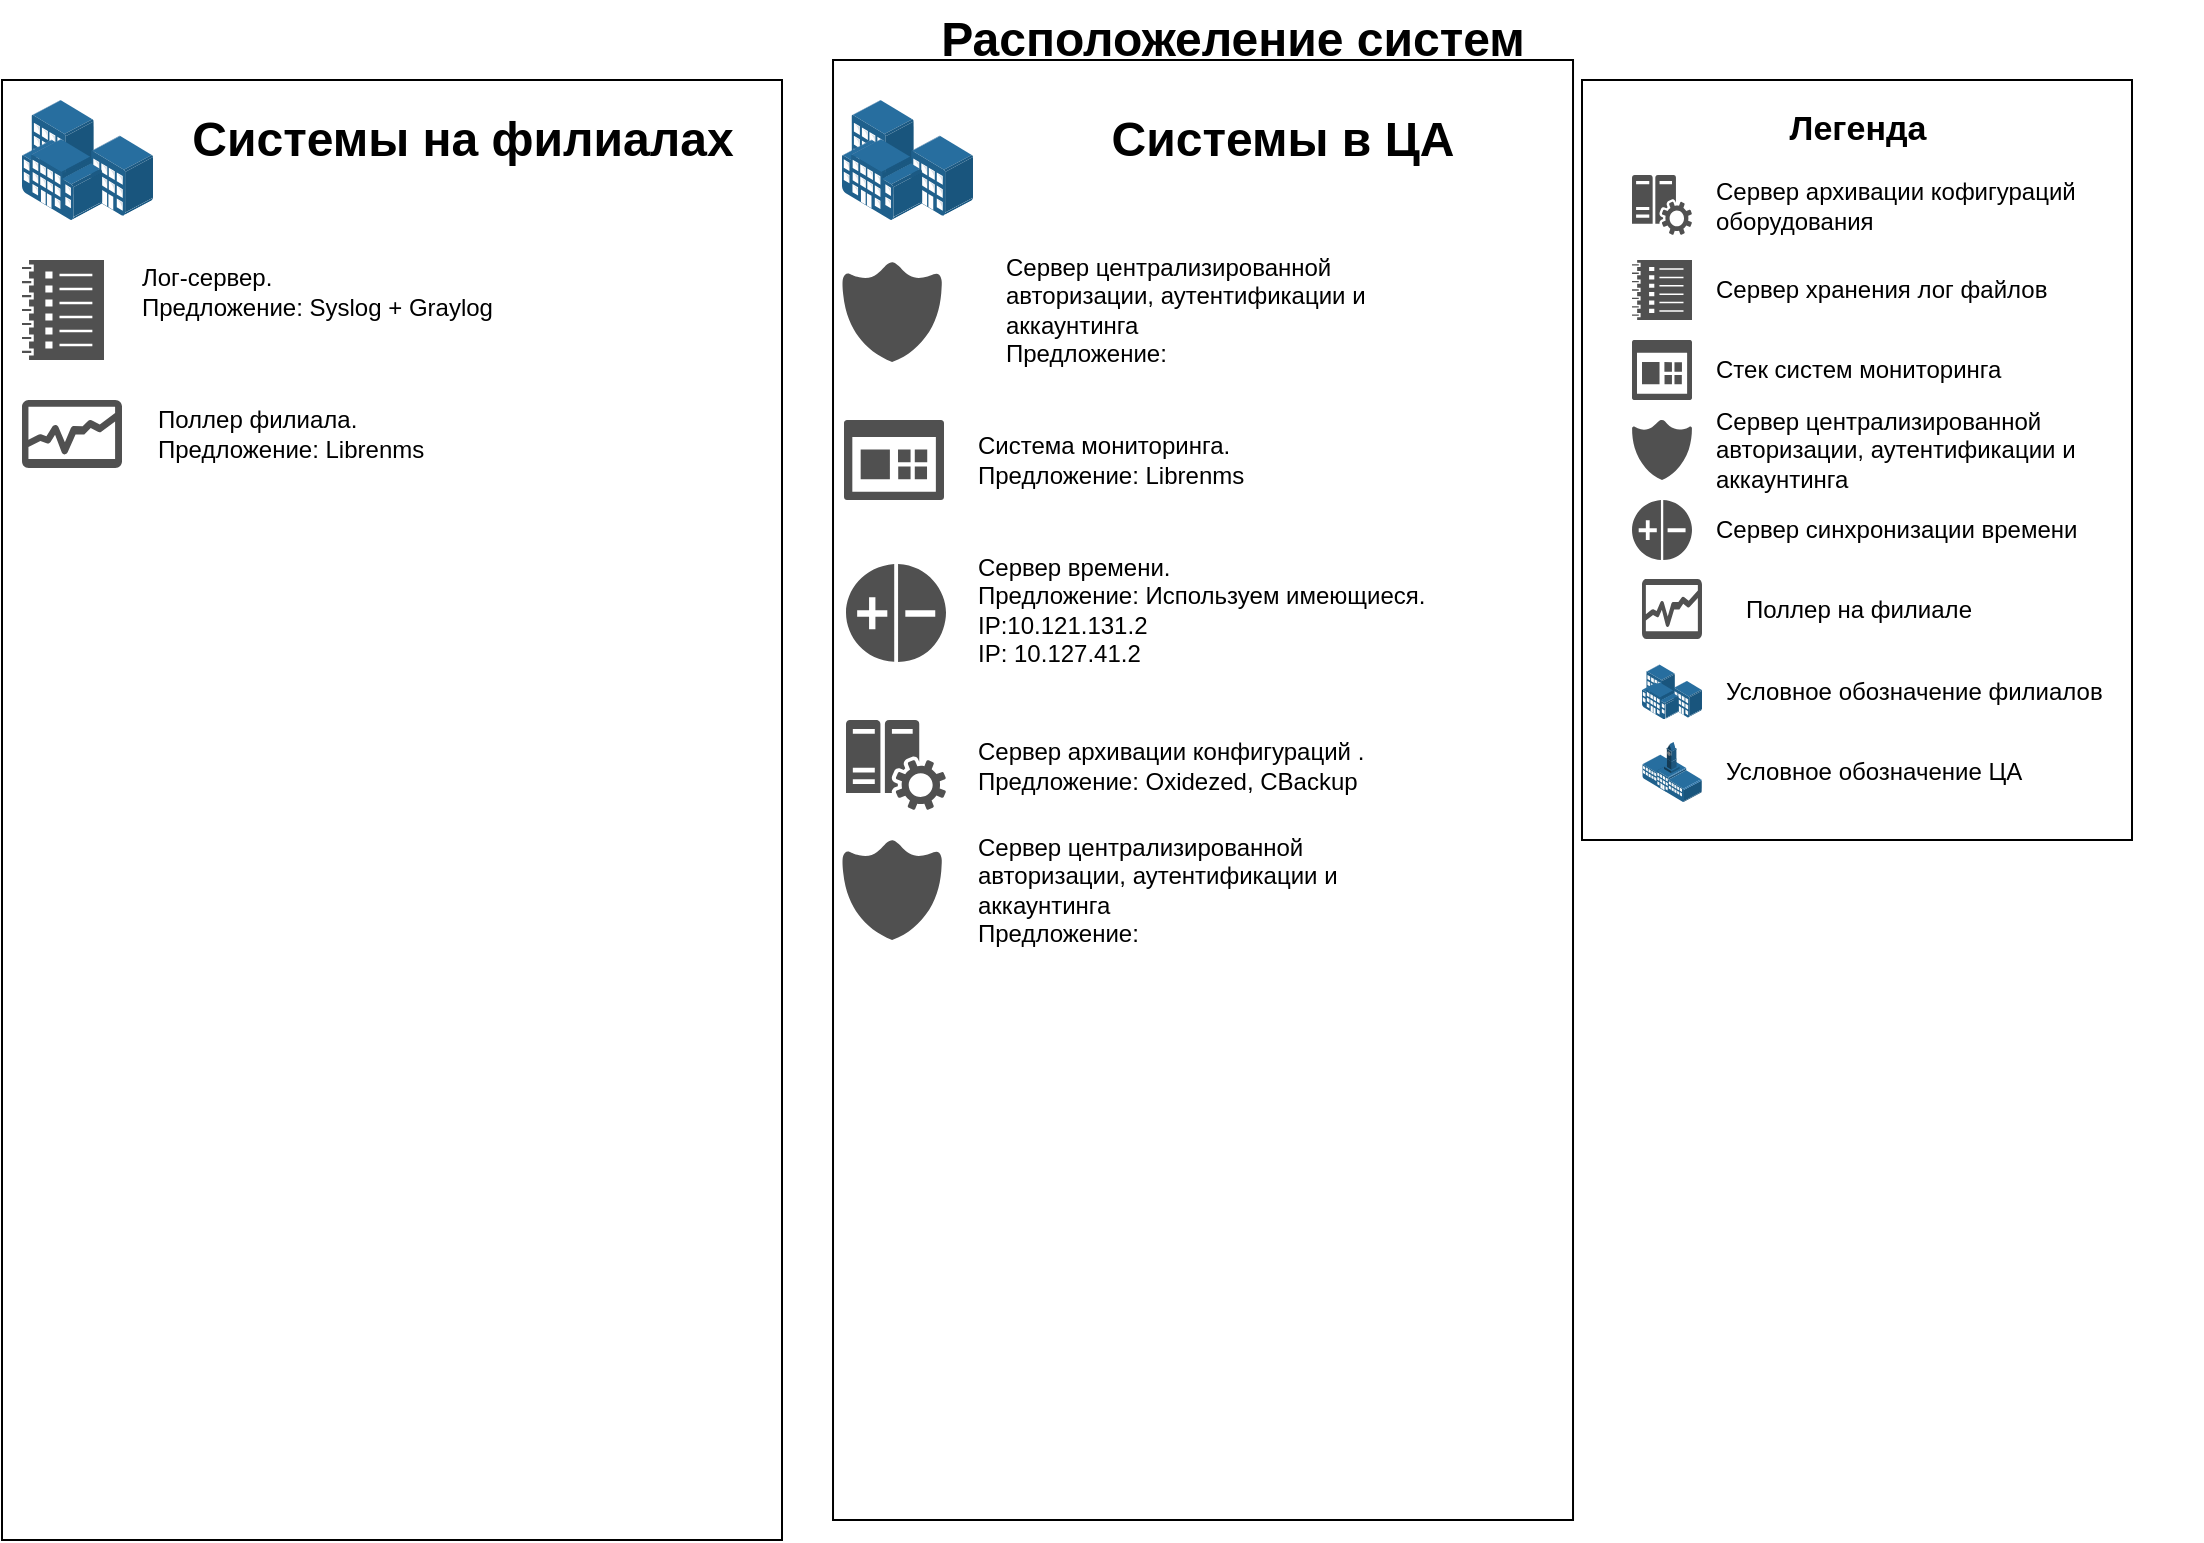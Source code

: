 <mxfile version="21.3.8" type="github" pages="3">
  <diagram id="2Bio6661NEroopxspY8U" name="Расположеление систем">
    <mxGraphModel dx="1434" dy="796" grid="1" gridSize="10" guides="1" tooltips="1" connect="1" arrows="1" fold="1" page="1" pageScale="1" pageWidth="827" pageHeight="1169" math="0" shadow="0">
      <root>
        <mxCell id="0" />
        <mxCell id="1" parent="0" />
        <mxCell id="YRYPdflQ5GGaUgDDjJ6e-1" value="Расположеление систем" style="text;strokeColor=none;fillColor=none;html=1;fontSize=24;fontStyle=1;verticalAlign=middle;align=center;" parent="1" vertex="1">
          <mxGeometry x="420" y="10" width="410" height="40" as="geometry" />
        </mxCell>
        <mxCell id="YRYPdflQ5GGaUgDDjJ6e-35" value="" style="rounded=0;whiteSpace=wrap;html=1;" parent="1" vertex="1">
          <mxGeometry x="10" y="50" width="390" height="730" as="geometry" />
        </mxCell>
        <mxCell id="YRYPdflQ5GGaUgDDjJ6e-36" value="" style="rounded=0;whiteSpace=wrap;html=1;" parent="1" vertex="1">
          <mxGeometry x="425.51" y="40" width="370" height="730" as="geometry" />
        </mxCell>
        <mxCell id="YRYPdflQ5GGaUgDDjJ6e-37" value="" style="image;points=[];aspect=fixed;html=1;align=center;shadow=0;dashed=0;image=img/lib/allied_telesis/buildings/Building_Cluster.svg;" parent="1" vertex="1">
          <mxGeometry x="20" y="60" width="65.51" height="60" as="geometry" />
        </mxCell>
        <mxCell id="YRYPdflQ5GGaUgDDjJ6e-39" value="" style="image;points=[];aspect=fixed;html=1;align=center;shadow=0;dashed=0;image=img/lib/allied_telesis/buildings/Building_Cluster.svg;" parent="1" vertex="1">
          <mxGeometry x="430" y="60" width="65.51" height="60" as="geometry" />
        </mxCell>
        <mxCell id="YRYPdflQ5GGaUgDDjJ6e-40" value="Системы на филиалах" style="text;strokeColor=none;fillColor=none;html=1;fontSize=24;fontStyle=1;verticalAlign=middle;align=center;" parent="1" vertex="1">
          <mxGeometry x="190" y="60" width="100" height="40" as="geometry" />
        </mxCell>
        <mxCell id="YRYPdflQ5GGaUgDDjJ6e-41" value="Системы в ЦА" style="text;strokeColor=none;fillColor=none;html=1;fontSize=24;fontStyle=1;verticalAlign=middle;align=center;" parent="1" vertex="1">
          <mxGeometry x="600" y="60" width="100" height="40" as="geometry" />
        </mxCell>
        <mxCell id="YRYPdflQ5GGaUgDDjJ6e-42" value="" style="sketch=0;pointerEvents=1;shadow=0;dashed=0;html=1;strokeColor=none;labelPosition=center;verticalLabelPosition=bottom;verticalAlign=top;align=center;fillColor=#505050;shape=mxgraph.mscae.oms.log_management" parent="1" vertex="1">
          <mxGeometry x="20" y="140" width="41" height="50" as="geometry" />
        </mxCell>
        <mxCell id="YRYPdflQ5GGaUgDDjJ6e-43" value="" style="sketch=0;pointerEvents=1;shadow=0;dashed=0;html=1;strokeColor=none;labelPosition=center;verticalLabelPosition=bottom;verticalAlign=top;align=center;fillColor=#505050;shape=mxgraph.mscae.oms.security" parent="1" vertex="1">
          <mxGeometry x="430" y="141" width="50" height="50" as="geometry" />
        </mxCell>
        <mxCell id="YRYPdflQ5GGaUgDDjJ6e-44" value="" style="sketch=0;pointerEvents=1;shadow=0;dashed=0;html=1;strokeColor=none;labelPosition=center;verticalLabelPosition=bottom;verticalAlign=top;align=center;fillColor=#505050;shape=mxgraph.mscae.intune.dashboard" parent="1" vertex="1">
          <mxGeometry x="431" y="220" width="50" height="40" as="geometry" />
        </mxCell>
        <mxCell id="YRYPdflQ5GGaUgDDjJ6e-45" value="" style="sketch=0;pointerEvents=1;shadow=0;dashed=0;html=1;strokeColor=none;labelPosition=center;verticalLabelPosition=bottom;verticalAlign=top;align=center;fillColor=#505050;shape=mxgraph.mscae.oms.solutions" parent="1" vertex="1">
          <mxGeometry x="432" y="292" width="50" height="49" as="geometry" />
        </mxCell>
        <mxCell id="YRYPdflQ5GGaUgDDjJ6e-47" value="" style="sketch=0;pointerEvents=1;shadow=0;dashed=0;html=1;strokeColor=none;labelPosition=center;verticalLabelPosition=bottom;verticalAlign=top;align=center;fillColor=#505050;shape=mxgraph.mscae.oms.config_assessment" parent="1" vertex="1">
          <mxGeometry x="432" y="370" width="50" height="45" as="geometry" />
        </mxCell>
        <mxCell id="YRYPdflQ5GGaUgDDjJ6e-49" value="" style="sketch=0;pointerEvents=1;shadow=0;dashed=0;html=1;strokeColor=none;labelPosition=center;verticalLabelPosition=bottom;verticalAlign=top;align=center;fillColor=#505050;shape=mxgraph.mscae.oms.diagnostics" parent="1" vertex="1">
          <mxGeometry x="20" y="210" width="50" height="34" as="geometry" />
        </mxCell>
        <mxCell id="YRYPdflQ5GGaUgDDjJ6e-18" value="" style="verticalLabelPosition=bottom;verticalAlign=top;html=1;shape=mxgraph.basic.rect;fillColor2=none;strokeWidth=1;size=20;indent=5;" parent="1" vertex="1">
          <mxGeometry x="800" y="50" width="275" height="380" as="geometry" />
        </mxCell>
        <mxCell id="YRYPdflQ5GGaUgDDjJ6e-3" value="" style="sketch=0;pointerEvents=1;shadow=0;dashed=0;html=1;strokeColor=none;labelPosition=center;verticalLabelPosition=bottom;verticalAlign=top;align=center;fillColor=#505050;shape=mxgraph.mscae.oms.config_assessment" parent="1" vertex="1">
          <mxGeometry x="825" y="97.5" width="30" height="30" as="geometry" />
        </mxCell>
        <mxCell id="YRYPdflQ5GGaUgDDjJ6e-8" value="&lt;b&gt;&lt;font style=&quot;font-size: 17px;&quot;&gt;Легенда&lt;/font&gt;&lt;/b&gt;" style="text;html=1;strokeColor=none;fillColor=none;align=center;verticalAlign=middle;whiteSpace=wrap;rounded=0;" parent="1" vertex="1">
          <mxGeometry x="907.5" y="60" width="60" height="30" as="geometry" />
        </mxCell>
        <mxCell id="YRYPdflQ5GGaUgDDjJ6e-11" value="Сервер архивации кофигураций оборудования" style="text;html=1;strokeColor=none;fillColor=none;align=left;verticalAlign=middle;whiteSpace=wrap;rounded=0;" parent="1" vertex="1">
          <mxGeometry x="865" y="97.5" width="230" height="30" as="geometry" />
        </mxCell>
        <mxCell id="YRYPdflQ5GGaUgDDjJ6e-12" value="Сервер хранения лог файлов" style="text;html=1;strokeColor=none;fillColor=none;align=left;verticalAlign=middle;whiteSpace=wrap;rounded=0;fontStyle=0" parent="1" vertex="1">
          <mxGeometry x="865" y="140" width="230" height="30" as="geometry" />
        </mxCell>
        <mxCell id="YRYPdflQ5GGaUgDDjJ6e-13" value="Стек систем мониторинга" style="text;html=1;strokeColor=none;fillColor=none;align=left;verticalAlign=middle;whiteSpace=wrap;rounded=0;" parent="1" vertex="1">
          <mxGeometry x="865" y="180" width="230" height="30" as="geometry" />
        </mxCell>
        <mxCell id="YRYPdflQ5GGaUgDDjJ6e-14" value="Сервер централизированной авторизации, аутентификации и аккаунтинга" style="text;html=1;strokeColor=none;fillColor=none;align=left;verticalAlign=middle;whiteSpace=wrap;rounded=0;" parent="1" vertex="1">
          <mxGeometry x="865" y="220" width="230" height="30" as="geometry" />
        </mxCell>
        <mxCell id="YRYPdflQ5GGaUgDDjJ6e-16" value="Сервер синхронизации времени" style="text;html=1;strokeColor=none;fillColor=none;align=left;verticalAlign=middle;whiteSpace=wrap;rounded=0;" parent="1" vertex="1">
          <mxGeometry x="865" y="260" width="230" height="30" as="geometry" />
        </mxCell>
        <mxCell id="YRYPdflQ5GGaUgDDjJ6e-23" value="Условное обозначение филиалов" style="text;html=1;strokeColor=none;fillColor=none;align=left;verticalAlign=middle;whiteSpace=wrap;rounded=0;" parent="1" vertex="1">
          <mxGeometry x="870" y="341" width="230" height="30" as="geometry" />
        </mxCell>
        <mxCell id="YRYPdflQ5GGaUgDDjJ6e-24" value="Условное обозначение ЦА" style="text;html=1;strokeColor=none;fillColor=none;align=left;verticalAlign=middle;whiteSpace=wrap;rounded=0;" parent="1" vertex="1">
          <mxGeometry x="870" y="381" width="230" height="30" as="geometry" />
        </mxCell>
        <mxCell id="YRYPdflQ5GGaUgDDjJ6e-25" value="" style="sketch=0;pointerEvents=1;shadow=0;dashed=0;html=1;strokeColor=none;labelPosition=center;verticalLabelPosition=bottom;verticalAlign=top;align=center;fillColor=#505050;shape=mxgraph.mscae.oms.log_management" parent="1" vertex="1">
          <mxGeometry x="825" y="140" width="30" height="30" as="geometry" />
        </mxCell>
        <mxCell id="YRYPdflQ5GGaUgDDjJ6e-26" value="" style="sketch=0;pointerEvents=1;shadow=0;dashed=0;html=1;strokeColor=none;labelPosition=center;verticalLabelPosition=bottom;verticalAlign=top;align=center;fillColor=#505050;shape=mxgraph.mscae.intune.dashboard" parent="1" vertex="1">
          <mxGeometry x="825" y="180" width="30" height="30" as="geometry" />
        </mxCell>
        <mxCell id="YRYPdflQ5GGaUgDDjJ6e-29" value="" style="sketch=0;pointerEvents=1;shadow=0;dashed=0;html=1;strokeColor=none;labelPosition=center;verticalLabelPosition=bottom;verticalAlign=top;align=center;fillColor=#505050;shape=mxgraph.mscae.intune.protection" parent="1" vertex="1">
          <mxGeometry x="825" y="220" width="30" height="30" as="geometry" />
        </mxCell>
        <mxCell id="YRYPdflQ5GGaUgDDjJ6e-30" value="" style="sketch=0;pointerEvents=1;shadow=0;dashed=0;html=1;strokeColor=none;labelPosition=center;verticalLabelPosition=bottom;verticalAlign=top;align=center;fillColor=#505050;shape=mxgraph.mscae.oms.solutions" parent="1" vertex="1">
          <mxGeometry x="825" y="260" width="30" height="30" as="geometry" />
        </mxCell>
        <mxCell id="YRYPdflQ5GGaUgDDjJ6e-31" value="" style="image;points=[];aspect=fixed;html=1;align=center;shadow=0;dashed=0;image=img/lib/allied_telesis/buildings/Building_Cluster.svg;fillColor=#505050;strokeColor=none;sketch=0;" parent="1" vertex="1">
          <mxGeometry x="830" y="341" width="30" height="30" as="geometry" />
        </mxCell>
        <mxCell id="YRYPdflQ5GGaUgDDjJ6e-32" value="" style="image;points=[];aspect=fixed;html=1;align=center;shadow=0;dashed=0;image=img/lib/allied_telesis/buildings/School_Building.svg;fillColor=#505050;strokeColor=none;sketch=0;" parent="1" vertex="1">
          <mxGeometry x="830" y="381" width="30" height="30" as="geometry" />
        </mxCell>
        <mxCell id="YRYPdflQ5GGaUgDDjJ6e-51" value="" style="sketch=0;pointerEvents=1;shadow=0;dashed=0;html=1;strokeColor=none;labelPosition=center;verticalLabelPosition=bottom;verticalAlign=top;align=center;fillColor=#505050;shape=mxgraph.mscae.oms.diagnostics" parent="1" vertex="1">
          <mxGeometry x="830" y="299.5" width="30" height="30" as="geometry" />
        </mxCell>
        <mxCell id="YRYPdflQ5GGaUgDDjJ6e-53" value="Поллер на филиале" style="text;html=1;strokeColor=none;fillColor=none;align=left;verticalAlign=middle;whiteSpace=wrap;rounded=0;" parent="1" vertex="1">
          <mxGeometry x="880" y="299.5" width="230" height="30" as="geometry" />
        </mxCell>
        <mxCell id="YRYPdflQ5GGaUgDDjJ6e-54" value="Лог-сервер.&lt;br&gt;Предложение: Syslog + Graylog" style="text;html=1;strokeColor=none;fillColor=none;align=left;verticalAlign=middle;whiteSpace=wrap;rounded=0;" parent="1" vertex="1">
          <mxGeometry x="77.76" y="141" width="230" height="30" as="geometry" />
        </mxCell>
        <mxCell id="6uK7TEgUKnYJHfyEASsw-2" value="Поллер филиала.&lt;br&gt;Предложение: Librenms" style="text;html=1;strokeColor=none;fillColor=none;align=left;verticalAlign=middle;whiteSpace=wrap;rounded=0;" parent="1" vertex="1">
          <mxGeometry x="85.51" y="212" width="230" height="30" as="geometry" />
        </mxCell>
        <mxCell id="6uK7TEgUKnYJHfyEASsw-3" value="Сервер централизированной авторизации, аутентификации и аккаунтинга&lt;br&gt;Предложение:" style="text;html=1;strokeColor=none;fillColor=none;align=left;verticalAlign=middle;whiteSpace=wrap;rounded=0;" parent="1" vertex="1">
          <mxGeometry x="510" y="150" width="230" height="30" as="geometry" />
        </mxCell>
        <mxCell id="6uK7TEgUKnYJHfyEASsw-4" value="" style="sketch=0;pointerEvents=1;shadow=0;dashed=0;html=1;strokeColor=none;labelPosition=center;verticalLabelPosition=bottom;verticalAlign=top;align=center;fillColor=#505050;shape=mxgraph.mscae.oms.security" parent="1" vertex="1">
          <mxGeometry x="430" y="430" width="50" height="50" as="geometry" />
        </mxCell>
        <mxCell id="6uK7TEgUKnYJHfyEASsw-6" value="Сервер централизированной авторизации, аутентификации и аккаунтинга&lt;br&gt;Предложение:" style="text;html=1;strokeColor=none;fillColor=none;align=left;verticalAlign=middle;whiteSpace=wrap;rounded=0;" parent="1" vertex="1">
          <mxGeometry x="495.51" y="440" width="230" height="30" as="geometry" />
        </mxCell>
        <mxCell id="6uK7TEgUKnYJHfyEASsw-8" value="Система мониторинга.&lt;br&gt;Предложение: Librenms" style="text;html=1;strokeColor=none;fillColor=none;align=left;verticalAlign=middle;whiteSpace=wrap;rounded=0;" parent="1" vertex="1">
          <mxGeometry x="495.51" y="225" width="230" height="30" as="geometry" />
        </mxCell>
        <mxCell id="6uK7TEgUKnYJHfyEASsw-9" value="Сервер времени.&lt;br&gt;Предложение: Используем имеющиеся.&lt;br&gt;IP:10.121.131.2 &lt;br&gt;IP: 10.127.41.2" style="text;html=1;strokeColor=none;fillColor=none;align=left;verticalAlign=middle;whiteSpace=wrap;rounded=0;" parent="1" vertex="1">
          <mxGeometry x="495.51" y="299.5" width="230" height="30" as="geometry" />
        </mxCell>
        <mxCell id="6uK7TEgUKnYJHfyEASsw-10" value="Сервер архивации конфигураций .&lt;br&gt;Предложение: Oxidezed, CBackup" style="text;html=1;strokeColor=none;fillColor=none;align=left;verticalAlign=middle;whiteSpace=wrap;rounded=0;" parent="1" vertex="1">
          <mxGeometry x="495.51" y="377.5" width="230" height="30" as="geometry" />
        </mxCell>
      </root>
    </mxGraphModel>
  </diagram>
  <diagram id="1IERlCJwOf2QxX1Jw3TP" name="Архитектура Систем">
    <mxGraphModel dx="1434" dy="796" grid="1" gridSize="10" guides="1" tooltips="1" connect="1" arrows="1" fold="1" page="1" pageScale="1" pageWidth="827" pageHeight="1169" math="0" shadow="0">
      <root>
        <mxCell id="0" />
        <mxCell id="1" parent="0" />
      </root>
    </mxGraphModel>
  </diagram>
  <diagram id="ChGDDQDAuVpaKOpjL5Bo" name="Архитектура NMS">
    <mxGraphModel dx="1434" dy="796" grid="1" gridSize="10" guides="1" tooltips="1" connect="1" arrows="1" fold="1" page="1" pageScale="1" pageWidth="827" pageHeight="1169" math="0" shadow="0">
      <root>
        <mxCell id="0" />
        <mxCell id="1" parent="0" />
        <mxCell id="IdZAvgpWx3jjdMzJClvW-1" value="Title" style="text;strokeColor=none;fillColor=none;html=1;fontSize=24;fontStyle=1;verticalAlign=middle;align=center;" parent="1" vertex="1">
          <mxGeometry x="380" y="10" width="100" height="40" as="geometry" />
        </mxCell>
      </root>
    </mxGraphModel>
  </diagram>
</mxfile>

